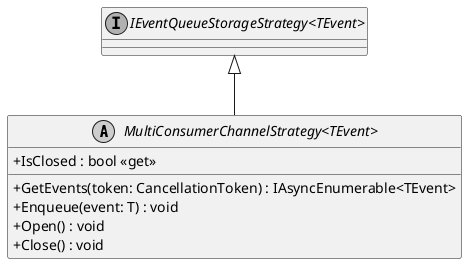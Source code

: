 @startuml
skinparam monochrome true
skinparam classAttributeIconSize 0
!startsub default
abstract class "MultiConsumerChannelStrategy<TEvent>" {
    + IsClosed : bool <<get>>
    
    + GetEvents(token: CancellationToken) : IAsyncEnumerable<TEvent>
    + Enqueue(event: T) : void
    + Open() : void
    + Close() : void
}
interface "IEventQueueStorageStrategy<TEvent>"
"IEventQueueStorageStrategy<TEvent>" <|-- "MultiConsumerChannelStrategy<TEvent>"
!endsub
@enduml